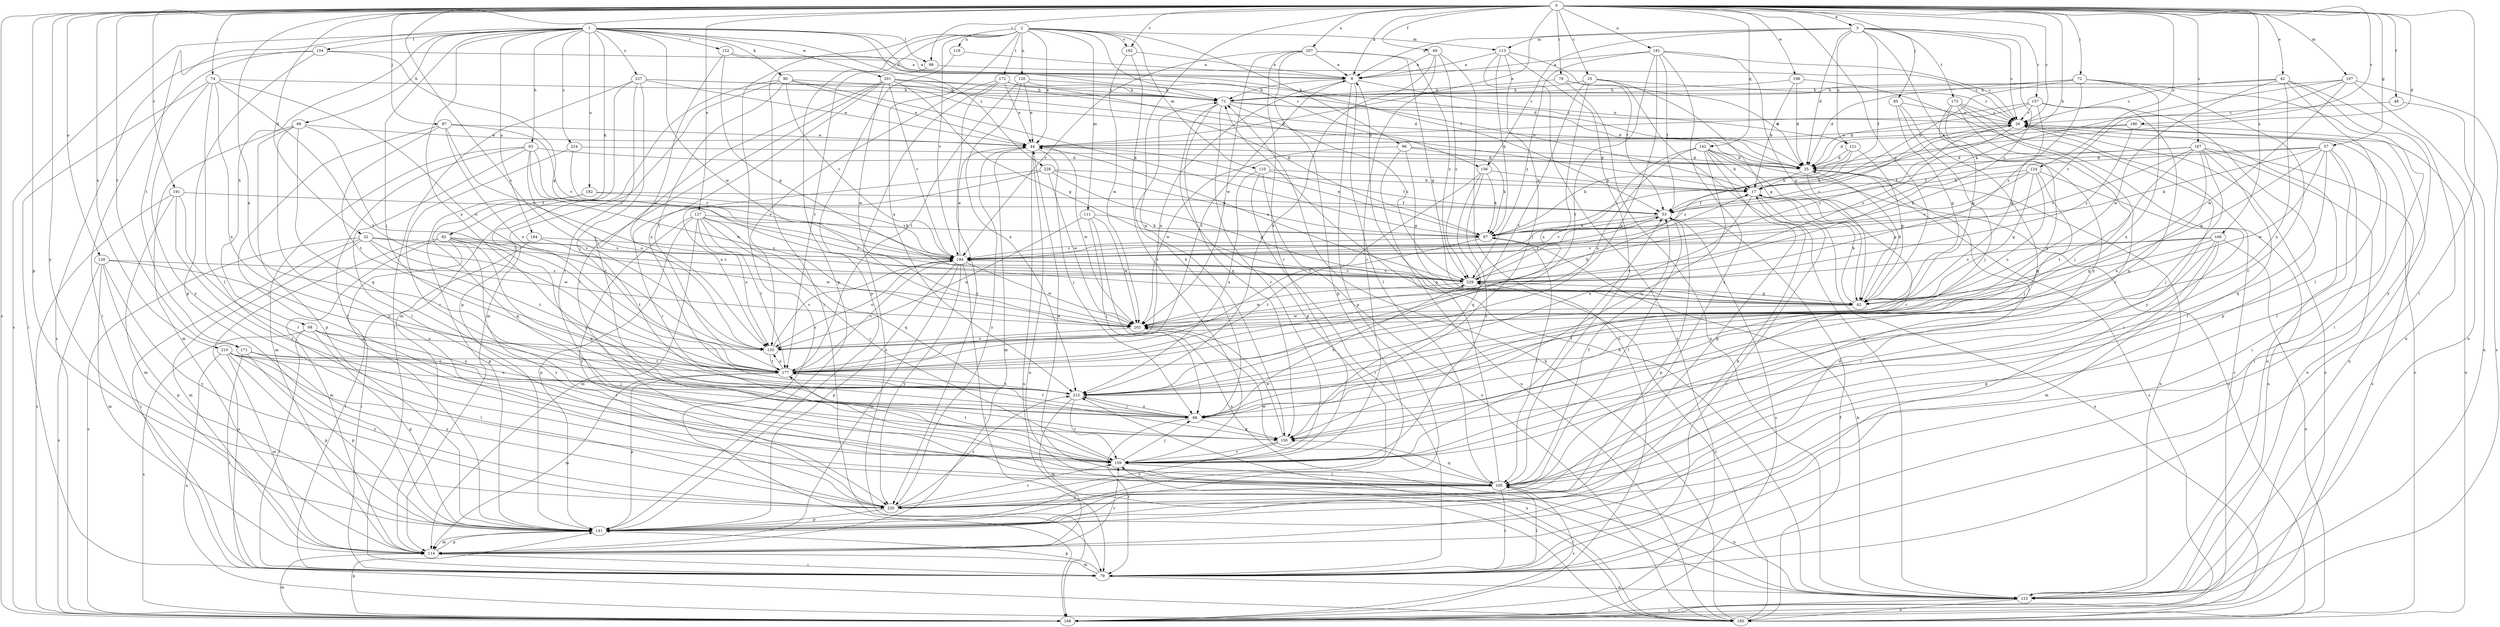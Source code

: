 strict digraph  {
0;
1;
2;
3;
8;
17;
25;
26;
32;
35;
42;
44;
48;
49;
53;
57;
62;
63;
66;
68;
71;
72;
74;
78;
79;
85;
87;
88;
90;
92;
96;
97;
98;
104;
105;
107;
110;
111;
113;
114;
118;
120;
121;
123;
124;
127;
128;
133;
141;
142;
150;
152;
156;
157;
159;
166;
167;
168;
171;
172;
173;
177;
181;
182;
184;
185;
186;
191;
192;
194;
198;
201;
202;
207;
210;
212;
220;
224;
227;
228;
229;
0 -> 3  [label=a];
0 -> 8  [label=a];
0 -> 17  [label=b];
0 -> 25  [label=c];
0 -> 26  [label=c];
0 -> 32  [label=d];
0 -> 35  [label=d];
0 -> 42  [label=e];
0 -> 44  [label=e];
0 -> 48  [label=f];
0 -> 49  [label=f];
0 -> 57  [label=g];
0 -> 62  [label=g];
0 -> 72  [label=i];
0 -> 74  [label=i];
0 -> 78  [label=i];
0 -> 79  [label=i];
0 -> 85  [label=j];
0 -> 87  [label=j];
0 -> 98  [label=l];
0 -> 107  [label=m];
0 -> 124  [label=o];
0 -> 127  [label=o];
0 -> 128  [label=o];
0 -> 133  [label=o];
0 -> 141  [label=p];
0 -> 142  [label=q];
0 -> 150  [label=q];
0 -> 166  [label=s];
0 -> 167  [label=s];
0 -> 168  [label=s];
0 -> 171  [label=t];
0 -> 181  [label=u];
0 -> 186  [label=v];
0 -> 191  [label=v];
0 -> 192  [label=v];
0 -> 198  [label=w];
0 -> 207  [label=x];
0 -> 210  [label=x];
0 -> 212  [label=x];
0 -> 220  [label=y];
1 -> 53  [label=f];
1 -> 63  [label=h];
1 -> 66  [label=h];
1 -> 68  [label=h];
1 -> 71  [label=h];
1 -> 88  [label=j];
1 -> 90  [label=k];
1 -> 92  [label=k];
1 -> 98  [label=l];
1 -> 104  [label=l];
1 -> 152  [label=r];
1 -> 168  [label=s];
1 -> 171  [label=t];
1 -> 182  [label=u];
1 -> 184  [label=u];
1 -> 201  [label=w];
1 -> 202  [label=w];
1 -> 212  [label=x];
1 -> 224  [label=z];
1 -> 227  [label=z];
1 -> 228  [label=z];
2 -> 44  [label=e];
2 -> 79  [label=i];
2 -> 96  [label=k];
2 -> 110  [label=m];
2 -> 111  [label=m];
2 -> 113  [label=m];
2 -> 118  [label=n];
2 -> 120  [label=n];
2 -> 141  [label=p];
2 -> 156  [label=r];
2 -> 168  [label=s];
2 -> 172  [label=t];
2 -> 192  [label=v];
2 -> 194  [label=v];
2 -> 212  [label=x];
3 -> 8  [label=a];
3 -> 26  [label=c];
3 -> 35  [label=d];
3 -> 53  [label=f];
3 -> 113  [label=m];
3 -> 121  [label=n];
3 -> 156  [label=r];
3 -> 157  [label=r];
3 -> 173  [label=t];
3 -> 220  [label=y];
3 -> 229  [label=z];
8 -> 71  [label=h];
8 -> 105  [label=l];
8 -> 121  [label=n];
8 -> 141  [label=p];
8 -> 177  [label=t];
17 -> 53  [label=f];
17 -> 79  [label=i];
17 -> 185  [label=u];
17 -> 212  [label=x];
25 -> 26  [label=c];
25 -> 62  [label=g];
25 -> 71  [label=h];
25 -> 123  [label=n];
25 -> 177  [label=t];
25 -> 212  [label=x];
26 -> 44  [label=e];
26 -> 79  [label=i];
26 -> 97  [label=k];
26 -> 123  [label=n];
26 -> 168  [label=s];
26 -> 185  [label=u];
26 -> 229  [label=z];
32 -> 79  [label=i];
32 -> 114  [label=m];
32 -> 168  [label=s];
32 -> 177  [label=t];
32 -> 194  [label=v];
32 -> 202  [label=w];
32 -> 229  [label=z];
35 -> 17  [label=b];
35 -> 62  [label=g];
35 -> 123  [label=n];
35 -> 168  [label=s];
42 -> 26  [label=c];
42 -> 71  [label=h];
42 -> 105  [label=l];
42 -> 123  [label=n];
42 -> 202  [label=w];
42 -> 212  [label=x];
42 -> 220  [label=y];
44 -> 35  [label=d];
44 -> 88  [label=j];
44 -> 114  [label=m];
44 -> 123  [label=n];
44 -> 185  [label=u];
44 -> 202  [label=w];
44 -> 220  [label=y];
48 -> 26  [label=c];
48 -> 123  [label=n];
49 -> 8  [label=a];
49 -> 159  [label=r];
49 -> 168  [label=s];
49 -> 212  [label=x];
49 -> 229  [label=z];
53 -> 97  [label=k];
53 -> 105  [label=l];
53 -> 141  [label=p];
53 -> 168  [label=s];
53 -> 194  [label=v];
57 -> 35  [label=d];
57 -> 53  [label=f];
57 -> 62  [label=g];
57 -> 79  [label=i];
57 -> 97  [label=k];
57 -> 105  [label=l];
57 -> 150  [label=q];
57 -> 202  [label=w];
62 -> 17  [label=b];
62 -> 35  [label=d];
62 -> 202  [label=w];
63 -> 35  [label=d];
63 -> 105  [label=l];
63 -> 114  [label=m];
63 -> 133  [label=o];
63 -> 141  [label=p];
63 -> 194  [label=v];
63 -> 202  [label=w];
66 -> 44  [label=e];
66 -> 114  [label=m];
66 -> 141  [label=p];
66 -> 150  [label=q];
66 -> 177  [label=t];
66 -> 220  [label=y];
68 -> 79  [label=i];
68 -> 133  [label=o];
68 -> 141  [label=p];
68 -> 159  [label=r];
68 -> 168  [label=s];
68 -> 212  [label=x];
71 -> 26  [label=c];
71 -> 35  [label=d];
71 -> 141  [label=p];
71 -> 150  [label=q];
71 -> 159  [label=r];
71 -> 229  [label=z];
72 -> 17  [label=b];
72 -> 35  [label=d];
72 -> 71  [label=h];
72 -> 79  [label=i];
72 -> 159  [label=r];
72 -> 212  [label=x];
72 -> 229  [label=z];
74 -> 71  [label=h];
74 -> 79  [label=i];
74 -> 105  [label=l];
74 -> 133  [label=o];
74 -> 177  [label=t];
74 -> 212  [label=x];
74 -> 220  [label=y];
78 -> 35  [label=d];
78 -> 71  [label=h];
78 -> 123  [label=n];
79 -> 105  [label=l];
79 -> 114  [label=m];
79 -> 123  [label=n];
79 -> 141  [label=p];
85 -> 26  [label=c];
85 -> 62  [label=g];
85 -> 88  [label=j];
85 -> 150  [label=q];
87 -> 44  [label=e];
87 -> 133  [label=o];
87 -> 159  [label=r];
87 -> 177  [label=t];
87 -> 194  [label=v];
87 -> 229  [label=z];
88 -> 71  [label=h];
88 -> 79  [label=i];
88 -> 150  [label=q];
88 -> 177  [label=t];
88 -> 212  [label=x];
88 -> 229  [label=z];
90 -> 44  [label=e];
90 -> 71  [label=h];
90 -> 97  [label=k];
90 -> 114  [label=m];
90 -> 141  [label=p];
90 -> 177  [label=t];
90 -> 194  [label=v];
92 -> 79  [label=i];
92 -> 88  [label=j];
92 -> 114  [label=m];
92 -> 150  [label=q];
92 -> 185  [label=u];
92 -> 194  [label=v];
92 -> 202  [label=w];
92 -> 220  [label=y];
96 -> 35  [label=d];
96 -> 62  [label=g];
96 -> 97  [label=k];
96 -> 185  [label=u];
96 -> 202  [label=w];
97 -> 44  [label=e];
97 -> 105  [label=l];
97 -> 177  [label=t];
97 -> 194  [label=v];
98 -> 26  [label=c];
98 -> 177  [label=t];
104 -> 8  [label=a];
104 -> 62  [label=g];
104 -> 79  [label=i];
104 -> 141  [label=p];
104 -> 168  [label=s];
105 -> 8  [label=a];
105 -> 44  [label=e];
105 -> 53  [label=f];
105 -> 79  [label=i];
105 -> 123  [label=n];
105 -> 150  [label=q];
105 -> 168  [label=s];
105 -> 202  [label=w];
105 -> 220  [label=y];
107 -> 71  [label=h];
107 -> 97  [label=k];
107 -> 123  [label=n];
107 -> 168  [label=s];
107 -> 194  [label=v];
107 -> 202  [label=w];
110 -> 17  [label=b];
110 -> 53  [label=f];
110 -> 79  [label=i];
110 -> 185  [label=u];
110 -> 212  [label=x];
111 -> 88  [label=j];
111 -> 97  [label=k];
111 -> 123  [label=n];
111 -> 133  [label=o];
111 -> 202  [label=w];
113 -> 8  [label=a];
113 -> 53  [label=f];
113 -> 88  [label=j];
113 -> 97  [label=k];
113 -> 105  [label=l];
113 -> 168  [label=s];
114 -> 35  [label=d];
114 -> 79  [label=i];
114 -> 141  [label=p];
114 -> 159  [label=r];
118 -> 8  [label=a];
118 -> 141  [label=p];
120 -> 17  [label=b];
120 -> 44  [label=e];
120 -> 71  [label=h];
120 -> 177  [label=t];
120 -> 212  [label=x];
121 -> 35  [label=d];
121 -> 62  [label=g];
121 -> 97  [label=k];
121 -> 229  [label=z];
123 -> 71  [label=h];
123 -> 97  [label=k];
123 -> 168  [label=s];
123 -> 185  [label=u];
124 -> 17  [label=b];
124 -> 62  [label=g];
124 -> 88  [label=j];
124 -> 97  [label=k];
124 -> 123  [label=n];
124 -> 133  [label=o];
124 -> 194  [label=v];
127 -> 97  [label=k];
127 -> 114  [label=m];
127 -> 133  [label=o];
127 -> 141  [label=p];
127 -> 150  [label=q];
127 -> 159  [label=r];
127 -> 177  [label=t];
127 -> 220  [label=y];
127 -> 229  [label=z];
128 -> 114  [label=m];
128 -> 141  [label=p];
128 -> 168  [label=s];
128 -> 177  [label=t];
128 -> 220  [label=y];
128 -> 229  [label=z];
133 -> 177  [label=t];
133 -> 194  [label=v];
141 -> 17  [label=b];
141 -> 114  [label=m];
142 -> 17  [label=b];
142 -> 35  [label=d];
142 -> 133  [label=o];
142 -> 141  [label=p];
142 -> 150  [label=q];
142 -> 159  [label=r];
142 -> 185  [label=u];
142 -> 194  [label=v];
150 -> 159  [label=r];
150 -> 202  [label=w];
150 -> 220  [label=y];
152 -> 8  [label=a];
152 -> 35  [label=d];
152 -> 62  [label=g];
152 -> 133  [label=o];
156 -> 17  [label=b];
156 -> 97  [label=k];
156 -> 150  [label=q];
156 -> 159  [label=r];
156 -> 177  [label=t];
157 -> 26  [label=c];
157 -> 35  [label=d];
157 -> 44  [label=e];
157 -> 62  [label=g];
157 -> 141  [label=p];
157 -> 150  [label=q];
159 -> 53  [label=f];
159 -> 88  [label=j];
159 -> 105  [label=l];
159 -> 177  [label=t];
166 -> 62  [label=g];
166 -> 105  [label=l];
166 -> 114  [label=m];
166 -> 141  [label=p];
166 -> 185  [label=u];
166 -> 194  [label=v];
166 -> 229  [label=z];
167 -> 35  [label=d];
167 -> 53  [label=f];
167 -> 88  [label=j];
167 -> 105  [label=l];
167 -> 123  [label=n];
167 -> 168  [label=s];
167 -> 177  [label=t];
167 -> 194  [label=v];
167 -> 212  [label=x];
168 -> 26  [label=c];
168 -> 114  [label=m];
168 -> 141  [label=p];
171 -> 79  [label=i];
171 -> 141  [label=p];
171 -> 177  [label=t];
171 -> 212  [label=x];
171 -> 220  [label=y];
172 -> 17  [label=b];
172 -> 44  [label=e];
172 -> 71  [label=h];
172 -> 133  [label=o];
172 -> 168  [label=s];
172 -> 220  [label=y];
173 -> 26  [label=c];
173 -> 62  [label=g];
173 -> 88  [label=j];
173 -> 159  [label=r];
173 -> 212  [label=x];
173 -> 220  [label=y];
177 -> 8  [label=a];
177 -> 114  [label=m];
177 -> 133  [label=o];
177 -> 141  [label=p];
177 -> 194  [label=v];
177 -> 212  [label=x];
181 -> 8  [label=a];
181 -> 26  [label=c];
181 -> 53  [label=f];
181 -> 62  [label=g];
181 -> 177  [label=t];
181 -> 212  [label=x];
181 -> 220  [label=y];
181 -> 229  [label=z];
182 -> 53  [label=f];
182 -> 141  [label=p];
182 -> 150  [label=q];
182 -> 194  [label=v];
184 -> 79  [label=i];
184 -> 177  [label=t];
184 -> 194  [label=v];
185 -> 26  [label=c];
185 -> 53  [label=f];
185 -> 71  [label=h];
185 -> 159  [label=r];
185 -> 212  [label=x];
185 -> 229  [label=z];
186 -> 35  [label=d];
186 -> 44  [label=e];
186 -> 123  [label=n];
186 -> 229  [label=z];
191 -> 53  [label=f];
191 -> 105  [label=l];
191 -> 114  [label=m];
191 -> 159  [label=r];
191 -> 168  [label=s];
192 -> 8  [label=a];
192 -> 159  [label=r];
192 -> 202  [label=w];
194 -> 26  [label=c];
194 -> 44  [label=e];
194 -> 79  [label=i];
194 -> 114  [label=m];
194 -> 133  [label=o];
194 -> 141  [label=p];
194 -> 202  [label=w];
194 -> 220  [label=y];
194 -> 229  [label=z];
198 -> 17  [label=b];
198 -> 35  [label=d];
198 -> 71  [label=h];
198 -> 79  [label=i];
201 -> 35  [label=d];
201 -> 62  [label=g];
201 -> 71  [label=h];
201 -> 97  [label=k];
201 -> 105  [label=l];
201 -> 159  [label=r];
201 -> 194  [label=v];
201 -> 202  [label=w];
201 -> 212  [label=x];
202 -> 17  [label=b];
202 -> 133  [label=o];
207 -> 8  [label=a];
207 -> 62  [label=g];
207 -> 141  [label=p];
207 -> 159  [label=r];
207 -> 194  [label=v];
207 -> 202  [label=w];
207 -> 229  [label=z];
210 -> 88  [label=j];
210 -> 105  [label=l];
210 -> 114  [label=m];
210 -> 141  [label=p];
210 -> 177  [label=t];
210 -> 185  [label=u];
210 -> 220  [label=y];
212 -> 88  [label=j];
212 -> 114  [label=m];
212 -> 159  [label=r];
220 -> 141  [label=p];
220 -> 159  [label=r];
220 -> 212  [label=x];
224 -> 35  [label=d];
224 -> 159  [label=r];
224 -> 194  [label=v];
227 -> 35  [label=d];
227 -> 44  [label=e];
227 -> 71  [label=h];
227 -> 79  [label=i];
227 -> 88  [label=j];
227 -> 114  [label=m];
227 -> 159  [label=r];
228 -> 17  [label=b];
228 -> 62  [label=g];
228 -> 97  [label=k];
228 -> 133  [label=o];
228 -> 159  [label=r];
228 -> 202  [label=w];
229 -> 26  [label=c];
229 -> 44  [label=e];
229 -> 53  [label=f];
229 -> 62  [label=g];
229 -> 194  [label=v];
229 -> 202  [label=w];
}
